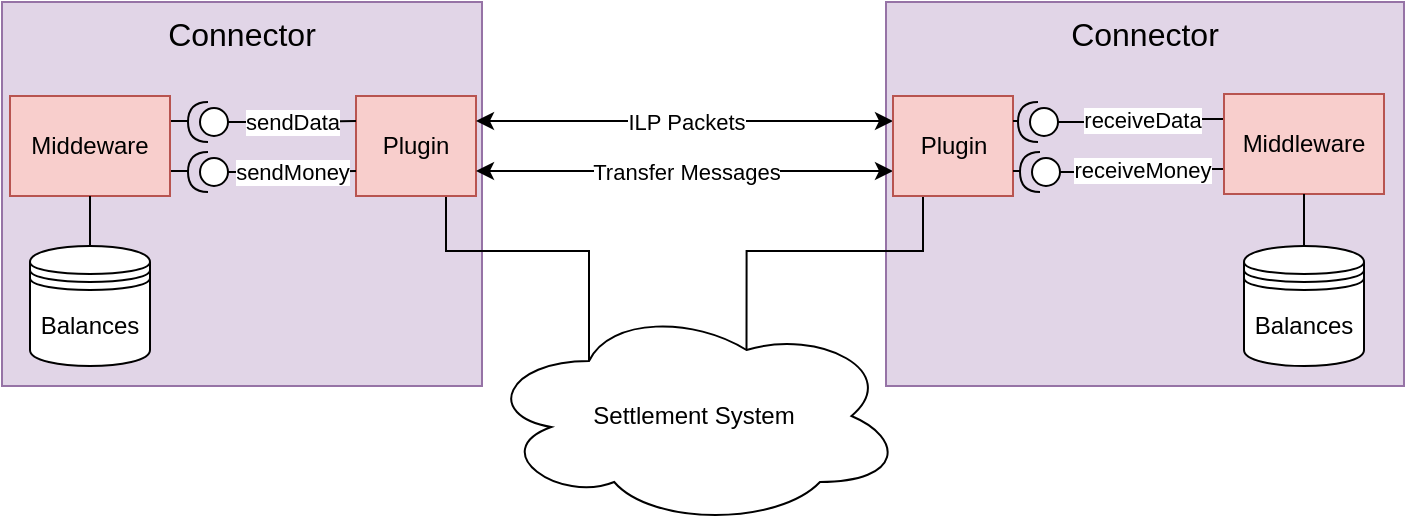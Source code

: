 <mxfile version="10.6.3" type="github"><diagram id="-Qqgn5DIx9-CCY4cp7vf" name="Plugins"><mxGraphModel dx="2038" dy="1102" grid="1" gridSize="10" guides="1" tooltips="1" connect="1" arrows="1" fold="1" page="1" pageScale="1" pageWidth="850" pageHeight="1100" math="0" shadow="0"><root><mxCell id="0"/><mxCell id="1" parent="0"/><mxCell id="56mWxMGgX5dj_IntCXV8-16" value="Connector" style="rounded=0;whiteSpace=wrap;html=1;verticalAlign=top;align=center;fontSize=16;fillColor=#e1d5e7;strokeColor=#9673a6;" vertex="1" parent="1"><mxGeometry x="521" y="38" width="259" height="192" as="geometry"/></mxCell><mxCell id="56mWxMGgX5dj_IntCXV8-1" value="Connector" style="rounded=0;whiteSpace=wrap;html=1;verticalAlign=top;align=center;fontSize=16;fillColor=#e1d5e7;strokeColor=#9673a6;" vertex="1" parent="1"><mxGeometry x="79" y="38" width="240" height="192" as="geometry"/></mxCell><mxCell id="56mWxMGgX5dj_IntCXV8-2" value="Settlement System" style="ellipse;shape=cloud;whiteSpace=wrap;html=1;" vertex="1" parent="1"><mxGeometry x="320" y="190" width="210" height="110" as="geometry"/></mxCell><mxCell id="56mWxMGgX5dj_IntCXV8-25" style="edgeStyle=orthogonalEdgeStyle;rounded=0;orthogonalLoop=1;jettySize=auto;html=1;exitX=0.75;exitY=1;exitDx=0;exitDy=0;entryX=0.25;entryY=0.25;entryDx=0;entryDy=0;entryPerimeter=0;endArrow=none;endFill=0;" edge="1" parent="1" source="56mWxMGgX5dj_IntCXV8-4" target="56mWxMGgX5dj_IntCXV8-2"><mxGeometry relative="1" as="geometry"/></mxCell><mxCell id="56mWxMGgX5dj_IntCXV8-4" value="Plugin" style="rounded=0;whiteSpace=wrap;html=1;fillColor=#f8cecc;strokeColor=#b85450;" vertex="1" parent="1"><mxGeometry x="256" y="85" width="60" height="50" as="geometry"/></mxCell><mxCell id="56mWxMGgX5dj_IntCXV8-7" value="ILP Packets" style="endArrow=classic;startArrow=classic;html=1;entryX=0;entryY=0.25;entryDx=0;entryDy=0;exitX=1;exitY=0.25;exitDx=0;exitDy=0;" edge="1" parent="1" source="56mWxMGgX5dj_IntCXV8-4" target="56mWxMGgX5dj_IntCXV8-17"><mxGeometry width="50" height="50" relative="1" as="geometry"><mxPoint x="80" y="458" as="sourcePoint"/><mxPoint x="610" y="101" as="targetPoint"/></mxGeometry></mxCell><mxCell id="56mWxMGgX5dj_IntCXV8-8" value="Transfer Messages" style="endArrow=classic;startArrow=classic;html=1;entryX=0;entryY=0.75;entryDx=0;entryDy=0;exitX=1;exitY=0.75;exitDx=0;exitDy=0;" edge="1" parent="1" source="56mWxMGgX5dj_IntCXV8-4" target="56mWxMGgX5dj_IntCXV8-17"><mxGeometry width="50" height="50" relative="1" as="geometry"><mxPoint x="290" y="111" as="sourcePoint"/><mxPoint x="610" y="126" as="targetPoint"/></mxGeometry></mxCell><mxCell id="56mWxMGgX5dj_IntCXV8-11" value="sendMoney" style="edgeStyle=orthogonalEdgeStyle;rounded=0;orthogonalLoop=1;jettySize=auto;html=1;exitX=0;exitY=0.5;exitDx=0;exitDy=0;exitPerimeter=0;entryX=0;entryY=0.75;entryDx=0;entryDy=0;endArrow=none;endFill=0;" edge="1" parent="1" source="56mWxMGgX5dj_IntCXV8-9" target="56mWxMGgX5dj_IntCXV8-4"><mxGeometry relative="1" as="geometry"/></mxCell><mxCell id="56mWxMGgX5dj_IntCXV8-9" value="" style="shape=providedRequiredInterface;html=1;verticalLabelPosition=bottom;align=center;rotation=-180;" vertex="1" parent="1"><mxGeometry x="172" y="113" width="20" height="20" as="geometry"/></mxCell><mxCell id="56mWxMGgX5dj_IntCXV8-12" value="sendData" style="edgeStyle=orthogonalEdgeStyle;rounded=0;orthogonalLoop=1;jettySize=auto;html=1;exitX=0;exitY=0.5;exitDx=0;exitDy=0;exitPerimeter=0;entryX=0;entryY=0.25;entryDx=0;entryDy=0;endArrow=none;endFill=0;" edge="1" parent="1" source="56mWxMGgX5dj_IntCXV8-10" target="56mWxMGgX5dj_IntCXV8-4"><mxGeometry relative="1" as="geometry"/></mxCell><mxCell id="56mWxMGgX5dj_IntCXV8-10" value="" style="shape=providedRequiredInterface;html=1;verticalLabelPosition=bottom;align=center;rotation=-180;" vertex="1" parent="1"><mxGeometry x="172" y="88" width="20" height="20" as="geometry"/></mxCell><mxCell id="56mWxMGgX5dj_IntCXV8-14" style="edgeStyle=orthogonalEdgeStyle;rounded=0;orthogonalLoop=1;jettySize=auto;html=1;exitX=1;exitY=0.25;exitDx=0;exitDy=0;entryX=1;entryY=0.5;entryDx=0;entryDy=0;entryPerimeter=0;endArrow=none;endFill=0;" edge="1" parent="1" source="56mWxMGgX5dj_IntCXV8-13" target="56mWxMGgX5dj_IntCXV8-10"><mxGeometry relative="1" as="geometry"/></mxCell><mxCell id="56mWxMGgX5dj_IntCXV8-15" style="edgeStyle=orthogonalEdgeStyle;rounded=0;orthogonalLoop=1;jettySize=auto;html=1;exitX=1;exitY=0.75;exitDx=0;exitDy=0;entryX=1;entryY=0.5;entryDx=0;entryDy=0;entryPerimeter=0;endArrow=none;endFill=0;" edge="1" parent="1" source="56mWxMGgX5dj_IntCXV8-13" target="56mWxMGgX5dj_IntCXV8-9"><mxGeometry relative="1" as="geometry"/></mxCell><mxCell id="56mWxMGgX5dj_IntCXV8-13" value="Middeware" style="rounded=0;whiteSpace=wrap;html=1;fillColor=#f8cecc;strokeColor=#b85450;" vertex="1" parent="1"><mxGeometry x="83" y="85" width="80" height="50" as="geometry"/></mxCell><mxCell id="56mWxMGgX5dj_IntCXV8-26" style="edgeStyle=orthogonalEdgeStyle;rounded=0;orthogonalLoop=1;jettySize=auto;html=1;exitX=0.25;exitY=1;exitDx=0;exitDy=0;entryX=0.625;entryY=0.2;entryDx=0;entryDy=0;entryPerimeter=0;endArrow=none;endFill=0;" edge="1" parent="1" source="56mWxMGgX5dj_IntCXV8-17" target="56mWxMGgX5dj_IntCXV8-2"><mxGeometry relative="1" as="geometry"/></mxCell><mxCell id="56mWxMGgX5dj_IntCXV8-17" value="Plugin" style="rounded=0;whiteSpace=wrap;html=1;fillColor=#f8cecc;strokeColor=#b85450;" vertex="1" parent="1"><mxGeometry x="524.5" y="85" width="60" height="50" as="geometry"/></mxCell><mxCell id="56mWxMGgX5dj_IntCXV8-18" value="receiveMoney" style="edgeStyle=orthogonalEdgeStyle;rounded=0;orthogonalLoop=1;jettySize=auto;html=1;exitX=0;exitY=0.5;exitDx=0;exitDy=0;exitPerimeter=0;entryX=0;entryY=0.75;entryDx=0;entryDy=0;endArrow=none;endFill=0;" edge="1" parent="1" source="56mWxMGgX5dj_IntCXV8-19" target="56mWxMGgX5dj_IntCXV8-24"><mxGeometry relative="1" as="geometry"/></mxCell><mxCell id="56mWxMGgX5dj_IntCXV8-19" value="" style="shape=providedRequiredInterface;html=1;verticalLabelPosition=bottom;align=center;rotation=-180;direction=east;" vertex="1" parent="1"><mxGeometry x="588" y="113" width="20" height="20" as="geometry"/></mxCell><mxCell id="56mWxMGgX5dj_IntCXV8-20" value="receiveData" style="edgeStyle=orthogonalEdgeStyle;rounded=0;orthogonalLoop=1;jettySize=auto;html=1;exitX=0;exitY=0.5;exitDx=0;exitDy=0;exitPerimeter=0;entryX=0;entryY=0.25;entryDx=0;entryDy=0;endArrow=none;endFill=0;" edge="1" parent="1" source="56mWxMGgX5dj_IntCXV8-21" target="56mWxMGgX5dj_IntCXV8-24"><mxGeometry relative="1" as="geometry"/></mxCell><mxCell id="56mWxMGgX5dj_IntCXV8-21" value="" style="shape=providedRequiredInterface;html=1;verticalLabelPosition=bottom;align=center;rotation=-180;direction=east;" vertex="1" parent="1"><mxGeometry x="587" y="88" width="20" height="20" as="geometry"/></mxCell><mxCell id="56mWxMGgX5dj_IntCXV8-22" style="edgeStyle=orthogonalEdgeStyle;rounded=0;orthogonalLoop=1;jettySize=auto;html=1;exitX=1;exitY=0.25;exitDx=0;exitDy=0;entryX=1;entryY=0.5;entryDx=0;entryDy=0;entryPerimeter=0;endArrow=none;endFill=0;" edge="1" parent="1" source="56mWxMGgX5dj_IntCXV8-17" target="56mWxMGgX5dj_IntCXV8-21"><mxGeometry relative="1" as="geometry"/></mxCell><mxCell id="56mWxMGgX5dj_IntCXV8-23" style="edgeStyle=orthogonalEdgeStyle;rounded=0;orthogonalLoop=1;jettySize=auto;html=1;exitX=1;exitY=0.75;exitDx=0;exitDy=0;entryX=1;entryY=0.5;entryDx=0;entryDy=0;entryPerimeter=0;endArrow=none;endFill=0;" edge="1" parent="1" source="56mWxMGgX5dj_IntCXV8-17" target="56mWxMGgX5dj_IntCXV8-19"><mxGeometry relative="1" as="geometry"/></mxCell><mxCell id="56mWxMGgX5dj_IntCXV8-24" value="Middleware" style="rounded=0;whiteSpace=wrap;html=1;fillColor=#f8cecc;strokeColor=#b85450;" vertex="1" parent="1"><mxGeometry x="690" y="84" width="80" height="50" as="geometry"/></mxCell><mxCell id="-ZRU2yIUeh7u3w0XuMPa-4" style="edgeStyle=orthogonalEdgeStyle;rounded=0;orthogonalLoop=1;jettySize=auto;html=1;exitX=0.5;exitY=0;exitDx=0;exitDy=0;entryX=0.5;entryY=1;entryDx=0;entryDy=0;endArrow=none;endFill=0;" edge="1" parent="1" source="-ZRU2yIUeh7u3w0XuMPa-1" target="56mWxMGgX5dj_IntCXV8-13"><mxGeometry relative="1" as="geometry"/></mxCell><mxCell id="-ZRU2yIUeh7u3w0XuMPa-1" value="Balances" style="shape=datastore;whiteSpace=wrap;html=1;align=center;" vertex="1" parent="1"><mxGeometry x="93" y="160" width="60" height="60" as="geometry"/></mxCell><mxCell id="-ZRU2yIUeh7u3w0XuMPa-3" style="edgeStyle=orthogonalEdgeStyle;rounded=0;orthogonalLoop=1;jettySize=auto;html=1;exitX=0.5;exitY=0;exitDx=0;exitDy=0;entryX=0.5;entryY=1;entryDx=0;entryDy=0;endArrow=none;endFill=0;" edge="1" parent="1" source="-ZRU2yIUeh7u3w0XuMPa-2" target="56mWxMGgX5dj_IntCXV8-24"><mxGeometry relative="1" as="geometry"/></mxCell><mxCell id="-ZRU2yIUeh7u3w0XuMPa-2" value="Balances" style="shape=datastore;whiteSpace=wrap;html=1;align=center;" vertex="1" parent="1"><mxGeometry x="700" y="160" width="60" height="60" as="geometry"/></mxCell></root></mxGraphModel></diagram><diagram name="Internal Settlement Engine" id="-inq-24GKFBYkdXUYtyF"><mxGraphModel dx="2038" dy="1116" grid="1" gridSize="10" guides="1" tooltips="1" connect="1" arrows="1" fold="1" page="1" pageScale="1" pageWidth="850" pageHeight="1100" math="0" shadow="0"><root><mxCell id="1HO8kmAcyMm0s7YFWSr3-0"/><mxCell id="1HO8kmAcyMm0s7YFWSr3-1" parent="1HO8kmAcyMm0s7YFWSr3-0"/><mxCell id="1HO8kmAcyMm0s7YFWSr3-2" value="Connector" style="rounded=0;whiteSpace=wrap;html=1;verticalAlign=top;align=center;fontSize=16;fillColor=#e1d5e7;strokeColor=#9673a6;" vertex="1" parent="1HO8kmAcyMm0s7YFWSr3-1"><mxGeometry x="521" y="38" width="259" height="192" as="geometry"/></mxCell><mxCell id="1HO8kmAcyMm0s7YFWSr3-3" value="Connector" style="rounded=0;whiteSpace=wrap;html=1;verticalAlign=top;align=center;fontSize=16;fillColor=#e1d5e7;strokeColor=#9673a6;" vertex="1" parent="1HO8kmAcyMm0s7YFWSr3-1"><mxGeometry x="79" y="38" width="240" height="192" as="geometry"/></mxCell><mxCell id="1HO8kmAcyMm0s7YFWSr3-4" value="Settlement&lt;br&gt;System" style="ellipse;shape=cloud;whiteSpace=wrap;html=1;" vertex="1" parent="1HO8kmAcyMm0s7YFWSr3-1"><mxGeometry x="311" y="410" width="210" height="110" as="geometry"/></mxCell><mxCell id="1HO8kmAcyMm0s7YFWSr3-5" style="edgeStyle=orthogonalEdgeStyle;rounded=0;orthogonalLoop=1;jettySize=auto;html=1;exitX=1;exitY=0.75;exitDx=0;exitDy=0;entryX=0.25;entryY=0.25;entryDx=0;entryDy=0;entryPerimeter=0;endArrow=none;endFill=0;" edge="1" parent="1HO8kmAcyMm0s7YFWSr3-1" source="1HO8kmAcyMm0s7YFWSr3-30" target="1HO8kmAcyMm0s7YFWSr3-4"><mxGeometry relative="1" as="geometry"/></mxCell><mxCell id="1HO8kmAcyMm0s7YFWSr3-6" value="Endpoint" style="rounded=0;whiteSpace=wrap;html=1;fillColor=#f8cecc;strokeColor=#b85450;" vertex="1" parent="1HO8kmAcyMm0s7YFWSr3-1"><mxGeometry x="256" y="85" width="60" height="50" as="geometry"/></mxCell><mxCell id="1HO8kmAcyMm0s7YFWSr3-7" value="ILP Packets" style="endArrow=classic;startArrow=classic;html=1;entryX=0;entryY=0.25;entryDx=0;entryDy=0;exitX=1;exitY=0.25;exitDx=0;exitDy=0;" edge="1" parent="1HO8kmAcyMm0s7YFWSr3-1" source="1HO8kmAcyMm0s7YFWSr3-6" target="1HO8kmAcyMm0s7YFWSr3-17"><mxGeometry width="50" height="50" relative="1" as="geometry"><mxPoint x="80" y="458" as="sourcePoint"/><mxPoint x="610" y="101" as="targetPoint"/></mxGeometry></mxCell><mxCell id="1HO8kmAcyMm0s7YFWSr3-9" value="sendMoney" style="edgeStyle=orthogonalEdgeStyle;rounded=0;orthogonalLoop=1;jettySize=auto;html=1;exitX=0;exitY=0.5;exitDx=0;exitDy=0;exitPerimeter=0;entryX=0.75;entryY=0;entryDx=0;entryDy=0;endArrow=none;endFill=0;" edge="1" parent="1HO8kmAcyMm0s7YFWSr3-1" source="1HO8kmAcyMm0s7YFWSr3-10" target="1HO8kmAcyMm0s7YFWSr3-30"><mxGeometry relative="1" as="geometry"/></mxCell><mxCell id="1HO8kmAcyMm0s7YFWSr3-10" value="" style="shape=providedRequiredInterface;html=1;verticalLabelPosition=bottom;align=center;rotation=-180;direction=south;" vertex="1" parent="1HO8kmAcyMm0s7YFWSr3-1"><mxGeometry x="291" y="267" width="20" height="20" as="geometry"/></mxCell><mxCell id="1HO8kmAcyMm0s7YFWSr3-11" value="sendData" style="edgeStyle=orthogonalEdgeStyle;rounded=0;orthogonalLoop=1;jettySize=auto;html=1;exitX=0;exitY=0.5;exitDx=0;exitDy=0;exitPerimeter=0;entryX=0;entryY=0.25;entryDx=0;entryDy=0;endArrow=none;endFill=0;" edge="1" parent="1HO8kmAcyMm0s7YFWSr3-1" source="1HO8kmAcyMm0s7YFWSr3-12" target="1HO8kmAcyMm0s7YFWSr3-6"><mxGeometry relative="1" as="geometry"/></mxCell><mxCell id="1HO8kmAcyMm0s7YFWSr3-12" value="" style="shape=providedRequiredInterface;html=1;verticalLabelPosition=bottom;align=center;rotation=-180;" vertex="1" parent="1HO8kmAcyMm0s7YFWSr3-1"><mxGeometry x="172" y="88" width="20" height="20" as="geometry"/></mxCell><mxCell id="1HO8kmAcyMm0s7YFWSr3-13" style="edgeStyle=orthogonalEdgeStyle;rounded=0;orthogonalLoop=1;jettySize=auto;html=1;exitX=1;exitY=0.25;exitDx=0;exitDy=0;entryX=1;entryY=0.5;entryDx=0;entryDy=0;entryPerimeter=0;endArrow=none;endFill=0;" edge="1" parent="1HO8kmAcyMm0s7YFWSr3-1" source="1HO8kmAcyMm0s7YFWSr3-15" target="1HO8kmAcyMm0s7YFWSr3-12"><mxGeometry relative="1" as="geometry"/></mxCell><mxCell id="1HO8kmAcyMm0s7YFWSr3-14" style="edgeStyle=orthogonalEdgeStyle;rounded=0;orthogonalLoop=1;jettySize=auto;html=1;entryX=1;entryY=0.5;entryDx=0;entryDy=0;entryPerimeter=0;endArrow=none;endFill=0;exitX=0.75;exitY=1;exitDx=0;exitDy=0;" edge="1" parent="1HO8kmAcyMm0s7YFWSr3-1" source="1HO8kmAcyMm0s7YFWSr3-34" target="1HO8kmAcyMm0s7YFWSr3-10"><mxGeometry relative="1" as="geometry"><mxPoint x="249" y="211" as="sourcePoint"/></mxGeometry></mxCell><mxCell id="1HO8kmAcyMm0s7YFWSr3-15" value="Middeware" style="rounded=0;whiteSpace=wrap;html=1;fillColor=#f8cecc;strokeColor=#b85450;" vertex="1" parent="1HO8kmAcyMm0s7YFWSr3-1"><mxGeometry x="83" y="85" width="80" height="50" as="geometry"/></mxCell><mxCell id="1HO8kmAcyMm0s7YFWSr3-16" style="edgeStyle=orthogonalEdgeStyle;rounded=0;orthogonalLoop=1;jettySize=auto;html=1;exitX=0;exitY=0.75;exitDx=0;exitDy=0;entryX=0.625;entryY=0.2;entryDx=0;entryDy=0;entryPerimeter=0;endArrow=none;endFill=0;" edge="1" parent="1HO8kmAcyMm0s7YFWSr3-1" source="1HO8kmAcyMm0s7YFWSr3-31" target="1HO8kmAcyMm0s7YFWSr3-4"><mxGeometry relative="1" as="geometry"/></mxCell><mxCell id="79QGzwyhhnncGGSvKKCh-2" style="edgeStyle=orthogonalEdgeStyle;rounded=0;orthogonalLoop=1;jettySize=auto;html=1;exitX=1;exitY=0.25;exitDx=0;exitDy=0;entryX=1;entryY=0.5;entryDx=0;entryDy=0;entryPerimeter=0;endArrow=none;endFill=0;" edge="1" parent="1HO8kmAcyMm0s7YFWSr3-1" source="1HO8kmAcyMm0s7YFWSr3-17" target="79QGzwyhhnncGGSvKKCh-1"><mxGeometry relative="1" as="geometry"/></mxCell><mxCell id="1HO8kmAcyMm0s7YFWSr3-17" value="Endpoint" style="rounded=0;whiteSpace=wrap;html=1;fillColor=#f8cecc;strokeColor=#b85450;" vertex="1" parent="1HO8kmAcyMm0s7YFWSr3-1"><mxGeometry x="524.5" y="85" width="60" height="50" as="geometry"/></mxCell><mxCell id="1HO8kmAcyMm0s7YFWSr3-18" value="" style="edgeStyle=orthogonalEdgeStyle;rounded=0;orthogonalLoop=1;jettySize=auto;html=1;entryX=0.75;entryY=0;entryDx=0;entryDy=0;endArrow=none;endFill=0;exitX=1;exitY=0.5;exitDx=0;exitDy=0;exitPerimeter=0;" edge="1" parent="1HO8kmAcyMm0s7YFWSr3-1" source="1HO8kmAcyMm0s7YFWSr3-19" target="1HO8kmAcyMm0s7YFWSr3-31"><mxGeometry relative="1" as="geometry"><mxPoint x="650" y="290" as="sourcePoint"/></mxGeometry></mxCell><mxCell id="1HO8kmAcyMm0s7YFWSr3-19" value="" style="shape=providedRequiredInterface;html=1;verticalLabelPosition=bottom;align=center;rotation=-180;direction=north;" vertex="1" parent="1HO8kmAcyMm0s7YFWSr3-1"><mxGeometry x="559.5" y="266" width="20" height="20" as="geometry"/></mxCell><mxCell id="1HO8kmAcyMm0s7YFWSr3-23" style="edgeStyle=orthogonalEdgeStyle;rounded=0;orthogonalLoop=1;jettySize=auto;html=1;entryX=0;entryY=0.5;entryDx=0;entryDy=0;entryPerimeter=0;endArrow=none;endFill=0;exitX=0.75;exitY=1;exitDx=0;exitDy=0;" edge="1" parent="1HO8kmAcyMm0s7YFWSr3-1" source="1HO8kmAcyMm0s7YFWSr3-35" target="1HO8kmAcyMm0s7YFWSr3-19"><mxGeometry relative="1" as="geometry"><mxPoint x="591.5" y="221" as="sourcePoint"/></mxGeometry></mxCell><mxCell id="79QGzwyhhnncGGSvKKCh-3" value="receiveMoney" style="text;html=1;resizable=0;points=[];align=center;verticalAlign=middle;labelBackgroundColor=#ffffff;" vertex="1" connectable="0" parent="1HO8kmAcyMm0s7YFWSr3-23"><mxGeometry x="0.115" y="1" relative="1" as="geometry"><mxPoint x="14" y="7" as="offset"/></mxGeometry></mxCell><mxCell id="1HO8kmAcyMm0s7YFWSr3-24" value="Middleware" style="rounded=0;whiteSpace=wrap;html=1;fillColor=#f8cecc;strokeColor=#b85450;" vertex="1" parent="1HO8kmAcyMm0s7YFWSr3-1"><mxGeometry x="694.5" y="85" width="80" height="50" as="geometry"/></mxCell><mxCell id="1HO8kmAcyMm0s7YFWSr3-25" style="edgeStyle=orthogonalEdgeStyle;rounded=0;orthogonalLoop=1;jettySize=auto;html=1;exitX=0.5;exitY=0;exitDx=0;exitDy=0;entryX=0.5;entryY=1;entryDx=0;entryDy=0;endArrow=none;endFill=0;" edge="1" parent="1HO8kmAcyMm0s7YFWSr3-1" source="1HO8kmAcyMm0s7YFWSr3-26" target="1HO8kmAcyMm0s7YFWSr3-15"><mxGeometry relative="1" as="geometry"/></mxCell><mxCell id="1HO8kmAcyMm0s7YFWSr3-26" value="Balances" style="shape=datastore;whiteSpace=wrap;html=1;align=center;" vertex="1" parent="1HO8kmAcyMm0s7YFWSr3-1"><mxGeometry x="93" y="160" width="60" height="60" as="geometry"/></mxCell><mxCell id="1HO8kmAcyMm0s7YFWSr3-27" style="edgeStyle=orthogonalEdgeStyle;rounded=0;orthogonalLoop=1;jettySize=auto;html=1;exitX=0.5;exitY=0;exitDx=0;exitDy=0;entryX=0.5;entryY=1;entryDx=0;entryDy=0;endArrow=none;endFill=0;" edge="1" parent="1HO8kmAcyMm0s7YFWSr3-1" source="1HO8kmAcyMm0s7YFWSr3-28" target="1HO8kmAcyMm0s7YFWSr3-24"><mxGeometry relative="1" as="geometry"/></mxCell><mxCell id="1HO8kmAcyMm0s7YFWSr3-28" value="Balances" style="shape=datastore;whiteSpace=wrap;html=1;align=center;" vertex="1" parent="1HO8kmAcyMm0s7YFWSr3-1"><mxGeometry x="704.5" y="160" width="60" height="60" as="geometry"/></mxCell><mxCell id="1HO8kmAcyMm0s7YFWSr3-30" value="Ledger Adaptor" style="rounded=0;whiteSpace=wrap;html=1;fillColor=#f8cecc;strokeColor=#b85450;" vertex="1" parent="1HO8kmAcyMm0s7YFWSr3-1"><mxGeometry x="256" y="327" width="60" height="50" as="geometry"/></mxCell><mxCell id="1HO8kmAcyMm0s7YFWSr3-31" value="Ledger Adaptor" style="rounded=0;whiteSpace=wrap;html=1;fillColor=#f8cecc;strokeColor=#b85450;" vertex="1" parent="1HO8kmAcyMm0s7YFWSr3-1"><mxGeometry x="525" y="327" width="60" height="50" as="geometry"/></mxCell><mxCell id="1HO8kmAcyMm0s7YFWSr3-34" value="Settlement Engine" style="rounded=0;whiteSpace=wrap;html=1;fillColor=#f8cecc;strokeColor=#b85450;" vertex="1" parent="1HO8kmAcyMm0s7YFWSr3-1"><mxGeometry x="256" y="165" width="60" height="50" as="geometry"/></mxCell><mxCell id="1HO8kmAcyMm0s7YFWSr3-45" value="" style="edgeStyle=orthogonalEdgeStyle;rounded=0;orthogonalLoop=1;jettySize=auto;html=1;exitX=1;exitY=0.5;exitDx=0;exitDy=0;entryX=1;entryY=0.5;entryDx=0;entryDy=0;entryPerimeter=0;endArrow=none;endFill=0;" edge="1" parent="1HO8kmAcyMm0s7YFWSr3-1" source="1HO8kmAcyMm0s7YFWSr3-35" target="1HO8kmAcyMm0s7YFWSr3-39"><mxGeometry relative="1" as="geometry"><Array as="points"/></mxGeometry></mxCell><mxCell id="1HO8kmAcyMm0s7YFWSr3-35" value="Settlement Engine" style="rounded=0;whiteSpace=wrap;html=1;fillColor=#f8cecc;strokeColor=#b85450;" vertex="1" parent="1HO8kmAcyMm0s7YFWSr3-1"><mxGeometry x="524.5" y="165" width="60" height="50" as="geometry"/></mxCell><mxCell id="1HO8kmAcyMm0s7YFWSr3-36" value="" style="edgeStyle=orthogonalEdgeStyle;rounded=0;orthogonalLoop=1;jettySize=auto;html=1;exitX=0;exitY=0.5;exitDx=0;exitDy=0;exitPerimeter=0;entryX=1;entryY=0.7;entryDx=0;entryDy=0;endArrow=none;endFill=0;" edge="1" parent="1HO8kmAcyMm0s7YFWSr3-1" source="1HO8kmAcyMm0s7YFWSr3-37" target="1HO8kmAcyMm0s7YFWSr3-26"><mxGeometry relative="1" as="geometry"><mxPoint x="249.5" y="260" as="targetPoint"/></mxGeometry></mxCell><mxCell id="1HO8kmAcyMm0s7YFWSr3-42" style="edgeStyle=orthogonalEdgeStyle;rounded=0;orthogonalLoop=1;jettySize=auto;html=1;exitX=1;exitY=0.5;exitDx=0;exitDy=0;exitPerimeter=0;entryX=0;entryY=0.75;entryDx=0;entryDy=0;endArrow=none;endFill=0;" edge="1" parent="1HO8kmAcyMm0s7YFWSr3-1" source="1HO8kmAcyMm0s7YFWSr3-37" target="1HO8kmAcyMm0s7YFWSr3-34"><mxGeometry relative="1" as="geometry"/></mxCell><mxCell id="1HO8kmAcyMm0s7YFWSr3-43" value="setBalance&lt;br&gt;" style="text;html=1;resizable=0;points=[];align=center;verticalAlign=middle;labelBackgroundColor=#ffffff;" vertex="1" connectable="0" parent="1HO8kmAcyMm0s7YFWSr3-42"><mxGeometry x="0.041" y="1" relative="1" as="geometry"><mxPoint as="offset"/></mxGeometry></mxCell><mxCell id="1HO8kmAcyMm0s7YFWSr3-37" value="" style="shape=providedRequiredInterface;html=1;verticalLabelPosition=bottom;align=center;rotation=180;direction=west;" vertex="1" parent="1HO8kmAcyMm0s7YFWSr3-1"><mxGeometry x="163" y="193" width="20" height="20" as="geometry"/></mxCell><mxCell id="1HO8kmAcyMm0s7YFWSr3-44" value="setBalance" style="edgeStyle=orthogonalEdgeStyle;rounded=0;orthogonalLoop=1;jettySize=auto;html=1;exitX=0;exitY=0.5;exitDx=0;exitDy=0;exitPerimeter=0;entryX=0;entryY=0.5;entryDx=0;entryDy=0;endArrow=none;endFill=0;" edge="1" parent="1HO8kmAcyMm0s7YFWSr3-1" source="1HO8kmAcyMm0s7YFWSr3-39" target="1HO8kmAcyMm0s7YFWSr3-28"><mxGeometry relative="1" as="geometry"/></mxCell><mxCell id="1HO8kmAcyMm0s7YFWSr3-39" value="" style="shape=providedRequiredInterface;html=1;verticalLabelPosition=bottom;align=center;rotation=-180;direction=east;" vertex="1" parent="1HO8kmAcyMm0s7YFWSr3-1"><mxGeometry x="591" y="180" width="20" height="20" as="geometry"/></mxCell><mxCell id="79QGzwyhhnncGGSvKKCh-0" value="receiveData" style="edgeStyle=orthogonalEdgeStyle;rounded=0;orthogonalLoop=1;jettySize=auto;html=1;exitX=0;exitY=0.5;exitDx=0;exitDy=0;exitPerimeter=0;entryX=0;entryY=0.25;entryDx=0;entryDy=0;endArrow=none;endFill=0;" edge="1" parent="1HO8kmAcyMm0s7YFWSr3-1" source="79QGzwyhhnncGGSvKKCh-1" target="1HO8kmAcyMm0s7YFWSr3-24"><mxGeometry relative="1" as="geometry"><mxPoint x="690" y="97" as="targetPoint"/></mxGeometry></mxCell><mxCell id="79QGzwyhhnncGGSvKKCh-1" value="" style="shape=providedRequiredInterface;html=1;verticalLabelPosition=bottom;align=center;rotation=-180;direction=east;" vertex="1" parent="1HO8kmAcyMm0s7YFWSr3-1"><mxGeometry x="591" y="88" width="20" height="20" as="geometry"/></mxCell><mxCell id="79QGzwyhhnncGGSvKKCh-4" style="edgeStyle=orthogonalEdgeStyle;rounded=0;orthogonalLoop=1;jettySize=auto;html=1;exitX=1;exitY=0.5;exitDx=0;exitDy=0;exitPerimeter=0;endArrow=none;endFill=0;entryX=0;entryY=0.25;entryDx=0;entryDy=0;" edge="1" parent="1HO8kmAcyMm0s7YFWSr3-1" source="79QGzwyhhnncGGSvKKCh-6" target="1HO8kmAcyMm0s7YFWSr3-34"><mxGeometry relative="1" as="geometry"><mxPoint x="266" y="210" as="targetPoint"/></mxGeometry></mxCell><mxCell id="79QGzwyhhnncGGSvKKCh-5" value="getBalance&lt;br&gt;" style="text;html=1;resizable=0;points=[];align=center;verticalAlign=middle;labelBackgroundColor=#ffffff;" vertex="1" connectable="0" parent="79QGzwyhhnncGGSvKKCh-4"><mxGeometry x="0.041" y="1" relative="1" as="geometry"><mxPoint as="offset"/></mxGeometry></mxCell><mxCell id="79QGzwyhhnncGGSvKKCh-7" style="edgeStyle=orthogonalEdgeStyle;rounded=0;orthogonalLoop=1;jettySize=auto;html=1;exitX=0;exitY=0.5;exitDx=0;exitDy=0;exitPerimeter=0;entryX=1;entryY=0.3;entryDx=0;entryDy=0;endArrow=none;endFill=0;" edge="1" parent="1HO8kmAcyMm0s7YFWSr3-1" source="79QGzwyhhnncGGSvKKCh-6" target="1HO8kmAcyMm0s7YFWSr3-26"><mxGeometry relative="1" as="geometry"/></mxCell><mxCell id="79QGzwyhhnncGGSvKKCh-6" value="" style="shape=providedRequiredInterface;html=1;verticalLabelPosition=bottom;align=center;rotation=-180;direction=west;" vertex="1" parent="1HO8kmAcyMm0s7YFWSr3-1"><mxGeometry x="163" y="170" width="20" height="20" as="geometry"/></mxCell><mxCell id="yLDc680SS3V0i73fDMQP-0" style="edgeStyle=orthogonalEdgeStyle;rounded=0;orthogonalLoop=1;jettySize=auto;html=1;exitX=0.5;exitY=0;exitDx=0;exitDy=0;entryX=0.75;entryY=0;entryDx=0;entryDy=0;endArrow=none;endFill=0;" edge="1" parent="1HO8kmAcyMm0s7YFWSr3-1" source="1HO8kmAcyMm0s7YFWSr3-30" target="1HO8kmAcyMm0s7YFWSr3-30"><mxGeometry relative="1" as="geometry"/></mxCell><mxCell id="N4lPYBmdDtnVN0UUvKdM-0" value="sendData" style="edgeStyle=orthogonalEdgeStyle;rounded=0;orthogonalLoop=1;jettySize=auto;html=1;exitX=0;exitY=0.5;exitDx=0;exitDy=0;exitPerimeter=0;entryX=0.25;entryY=1;entryDx=0;entryDy=0;endArrow=none;endFill=0;" edge="1" parent="1HO8kmAcyMm0s7YFWSr3-1" source="N4lPYBmdDtnVN0UUvKdM-1" target="1HO8kmAcyMm0s7YFWSr3-34"><mxGeometry relative="1" as="geometry"><mxPoint x="271" y="225" as="targetPoint"/></mxGeometry></mxCell><mxCell id="N4lPYBmdDtnVN0UUvKdM-1" value="" style="shape=providedRequiredInterface;html=1;verticalLabelPosition=bottom;align=center;rotation=-180;direction=north;" vertex="1" parent="1HO8kmAcyMm0s7YFWSr3-1"><mxGeometry x="261" y="267" width="20" height="20" as="geometry"/></mxCell><mxCell id="N4lPYBmdDtnVN0UUvKdM-2" style="edgeStyle=orthogonalEdgeStyle;rounded=0;orthogonalLoop=1;jettySize=auto;html=1;endArrow=none;endFill=0;exitX=0.25;exitY=0;exitDx=0;exitDy=0;entryX=1;entryY=0.5;entryDx=0;entryDy=0;entryPerimeter=0;" edge="1" parent="1HO8kmAcyMm0s7YFWSr3-1" target="N4lPYBmdDtnVN0UUvKdM-1" source="1HO8kmAcyMm0s7YFWSr3-30"><mxGeometry relative="1" as="geometry"><mxPoint x="271" y="329" as="sourcePoint"/><mxPoint x="267" y="260" as="targetPoint"/></mxGeometry></mxCell><mxCell id="N4lPYBmdDtnVN0UUvKdM-3" value="sendData" style="edgeStyle=orthogonalEdgeStyle;rounded=0;orthogonalLoop=1;jettySize=auto;html=1;exitX=0;exitY=0.5;exitDx=0;exitDy=0;exitPerimeter=0;entryX=0.25;entryY=0;entryDx=0;entryDy=0;endArrow=none;endFill=0;" edge="1" parent="1HO8kmAcyMm0s7YFWSr3-1" source="N4lPYBmdDtnVN0UUvKdM-4" target="1HO8kmAcyMm0s7YFWSr3-31"><mxGeometry relative="1" as="geometry"><mxPoint x="570" y="329" as="targetPoint"/></mxGeometry></mxCell><mxCell id="N4lPYBmdDtnVN0UUvKdM-4" value="" style="shape=providedRequiredInterface;html=1;verticalLabelPosition=bottom;align=center;rotation=-180;direction=south;" vertex="1" parent="1HO8kmAcyMm0s7YFWSr3-1"><mxGeometry x="529.5" y="266" width="20" height="20" as="geometry"/></mxCell><mxCell id="N4lPYBmdDtnVN0UUvKdM-5" style="edgeStyle=orthogonalEdgeStyle;rounded=0;orthogonalLoop=1;jettySize=auto;html=1;endArrow=none;endFill=0;exitX=0.25;exitY=1;exitDx=0;exitDy=0;entryX=1;entryY=0.5;entryDx=0;entryDy=0;entryPerimeter=0;" edge="1" parent="1HO8kmAcyMm0s7YFWSr3-1" target="N4lPYBmdDtnVN0UUvKdM-4" source="1HO8kmAcyMm0s7YFWSr3-35"><mxGeometry relative="1" as="geometry"><mxPoint x="570" y="225" as="sourcePoint"/><mxPoint x="646" y="245" as="targetPoint"/></mxGeometry></mxCell><mxCell id="yHbsbb45XhoiwEJ3yUKb-0" style="edgeStyle=orthogonalEdgeStyle;rounded=0;orthogonalLoop=1;jettySize=auto;html=1;exitX=1;exitY=0.5;exitDx=0;exitDy=0;exitPerimeter=0;endArrow=none;endFill=0;entryX=1;entryY=0.75;entryDx=0;entryDy=0;" edge="1" parent="1HO8kmAcyMm0s7YFWSr3-1" source="yHbsbb45XhoiwEJ3yUKb-1" target="1HO8kmAcyMm0s7YFWSr3-34"><mxGeometry relative="1" as="geometry"><mxPoint x="370" y="220" as="targetPoint"/></mxGeometry></mxCell><mxCell id="yHbsbb45XhoiwEJ3yUKb-1" value="" style="shape=providedRequiredInterface;html=1;verticalLabelPosition=bottom;align=center;rotation=90;direction=east;" vertex="1" parent="1HO8kmAcyMm0s7YFWSr3-1"><mxGeometry x="350" y="150" width="20" height="20" as="geometry"/></mxCell><mxCell id="yHbsbb45XhoiwEJ3yUKb-2" value="sendData" style="edgeStyle=orthogonalEdgeStyle;rounded=0;orthogonalLoop=1;jettySize=auto;html=1;endArrow=none;endFill=0;entryX=0;entryY=0.5;entryDx=0;entryDy=0;entryPerimeter=0;exitX=1;exitY=0.75;exitDx=0;exitDy=0;" edge="1" parent="1HO8kmAcyMm0s7YFWSr3-1" target="yHbsbb45XhoiwEJ3yUKb-1" source="1HO8kmAcyMm0s7YFWSr3-6"><mxGeometry x="0.718" y="20" relative="1" as="geometry"><mxPoint x="380" y="123" as="targetPoint"/><mxPoint x="360" y="60" as="sourcePoint"/><mxPoint as="offset"/></mxGeometry></mxCell></root></mxGraphModel></diagram><diagram name="External Settlement Engine" id="CfqdoKaSQDRjdBpe0zzE"><mxGraphModel dx="2038" dy="1102" grid="1" gridSize="10" guides="1" tooltips="1" connect="1" arrows="1" fold="1" page="1" pageScale="1" pageWidth="850" pageHeight="1100" math="0" shadow="0"><root><mxCell id="mNMvvO2WVnckpT5MFmqO-0"/><mxCell id="mNMvvO2WVnckpT5MFmqO-1" parent="mNMvvO2WVnckpT5MFmqO-0"/><mxCell id="mNMvvO2WVnckpT5MFmqO-2" value="Connector" style="rounded=0;whiteSpace=wrap;html=1;verticalAlign=top;align=center;fontSize=16;fillColor=#e1d5e7;strokeColor=#9673a6;" vertex="1" parent="mNMvvO2WVnckpT5MFmqO-1"><mxGeometry x="521" y="38" width="259" height="192" as="geometry"/></mxCell><mxCell id="mNMvvO2WVnckpT5MFmqO-3" value="Connector" style="rounded=0;whiteSpace=wrap;html=1;verticalAlign=top;align=center;fontSize=16;fillColor=#e1d5e7;strokeColor=#9673a6;" vertex="1" parent="mNMvvO2WVnckpT5MFmqO-1"><mxGeometry x="79" y="38" width="241" height="192" as="geometry"/></mxCell><mxCell id="mNMvvO2WVnckpT5MFmqO-4" value="Settlement&lt;br&gt;System" style="ellipse;shape=cloud;whiteSpace=wrap;html=1;" vertex="1" parent="mNMvvO2WVnckpT5MFmqO-1"><mxGeometry x="311" y="552" width="210" height="110" as="geometry"/></mxCell><mxCell id="mNMvvO2WVnckpT5MFmqO-5" style="edgeStyle=orthogonalEdgeStyle;rounded=0;orthogonalLoop=1;jettySize=auto;html=1;exitX=1;exitY=0.75;exitDx=0;exitDy=0;entryX=0.25;entryY=0.25;entryDx=0;entryDy=0;entryPerimeter=0;endArrow=none;endFill=0;" edge="1" parent="mNMvvO2WVnckpT5MFmqO-1" source="mNMvvO2WVnckpT5MFmqO-27" target="mNMvvO2WVnckpT5MFmqO-4"><mxGeometry relative="1" as="geometry"/></mxCell><mxCell id="mNMvvO2WVnckpT5MFmqO-6" value="Endpoint" style="rounded=0;whiteSpace=wrap;html=1;fillColor=#f8cecc;strokeColor=#b85450;" vertex="1" parent="mNMvvO2WVnckpT5MFmqO-1"><mxGeometry x="256" y="85" width="60" height="50" as="geometry"/></mxCell><mxCell id="mNMvvO2WVnckpT5MFmqO-7" value="ILP Packets" style="endArrow=classic;startArrow=classic;html=1;entryX=0;entryY=0.25;entryDx=0;entryDy=0;exitX=1;exitY=0.25;exitDx=0;exitDy=0;" edge="1" parent="mNMvvO2WVnckpT5MFmqO-1" source="mNMvvO2WVnckpT5MFmqO-6" target="mNMvvO2WVnckpT5MFmqO-17"><mxGeometry width="50" height="50" relative="1" as="geometry"><mxPoint x="80" y="458" as="sourcePoint"/><mxPoint x="610" y="101" as="targetPoint"/></mxGeometry></mxCell><mxCell id="mNMvvO2WVnckpT5MFmqO-8" value="sendMoney" style="edgeStyle=orthogonalEdgeStyle;rounded=0;orthogonalLoop=1;jettySize=auto;html=1;exitX=0;exitY=0.5;exitDx=0;exitDy=0;exitPerimeter=0;entryX=0.75;entryY=0;entryDx=0;entryDy=0;endArrow=none;endFill=0;" edge="1" parent="mNMvvO2WVnckpT5MFmqO-1" source="mNMvvO2WVnckpT5MFmqO-9" target="mNMvvO2WVnckpT5MFmqO-27"><mxGeometry x="0.05" y="29" relative="1" as="geometry"><mxPoint as="offset"/></mxGeometry></mxCell><mxCell id="mNMvvO2WVnckpT5MFmqO-9" value="" style="shape=providedRequiredInterface;html=1;verticalLabelPosition=bottom;align=center;rotation=-180;direction=south;" vertex="1" parent="mNMvvO2WVnckpT5MFmqO-1"><mxGeometry x="291" y="409" width="20" height="20" as="geometry"/></mxCell><mxCell id="mNMvvO2WVnckpT5MFmqO-10" value="sendData" style="edgeStyle=orthogonalEdgeStyle;rounded=0;orthogonalLoop=1;jettySize=auto;html=1;exitX=0;exitY=0.5;exitDx=0;exitDy=0;exitPerimeter=0;entryX=0;entryY=0.25;entryDx=0;entryDy=0;endArrow=none;endFill=0;" edge="1" parent="mNMvvO2WVnckpT5MFmqO-1" source="mNMvvO2WVnckpT5MFmqO-11" target="mNMvvO2WVnckpT5MFmqO-6"><mxGeometry relative="1" as="geometry"/></mxCell><mxCell id="mNMvvO2WVnckpT5MFmqO-11" value="" style="shape=providedRequiredInterface;html=1;verticalLabelPosition=bottom;align=center;rotation=-180;" vertex="1" parent="mNMvvO2WVnckpT5MFmqO-1"><mxGeometry x="172" y="88" width="20" height="20" as="geometry"/></mxCell><mxCell id="mNMvvO2WVnckpT5MFmqO-12" style="edgeStyle=orthogonalEdgeStyle;rounded=0;orthogonalLoop=1;jettySize=auto;html=1;exitX=1;exitY=0.25;exitDx=0;exitDy=0;entryX=1;entryY=0.5;entryDx=0;entryDy=0;entryPerimeter=0;endArrow=none;endFill=0;" edge="1" parent="mNMvvO2WVnckpT5MFmqO-1" source="mNMvvO2WVnckpT5MFmqO-14" target="mNMvvO2WVnckpT5MFmqO-11"><mxGeometry relative="1" as="geometry"/></mxCell><mxCell id="mNMvvO2WVnckpT5MFmqO-13" style="edgeStyle=orthogonalEdgeStyle;rounded=0;orthogonalLoop=1;jettySize=auto;html=1;endArrow=none;endFill=0;exitX=0.75;exitY=1;exitDx=0;exitDy=0;entryX=1;entryY=0.5;entryDx=0;entryDy=0;entryPerimeter=0;" edge="1" parent="mNMvvO2WVnckpT5MFmqO-1" source="mNMvvO2WVnckpT5MFmqO-29" target="mNMvvO2WVnckpT5MFmqO-9"><mxGeometry relative="1" as="geometry"><mxPoint x="249" y="211" as="sourcePoint"/><mxPoint x="340" y="380" as="targetPoint"/></mxGeometry></mxCell><mxCell id="mNMvvO2WVnckpT5MFmqO-14" value="Middeware" style="rounded=0;whiteSpace=wrap;html=1;fillColor=#f8cecc;strokeColor=#b85450;" vertex="1" parent="mNMvvO2WVnckpT5MFmqO-1"><mxGeometry x="83" y="85" width="80" height="50" as="geometry"/></mxCell><mxCell id="mNMvvO2WVnckpT5MFmqO-15" style="edgeStyle=orthogonalEdgeStyle;rounded=0;orthogonalLoop=1;jettySize=auto;html=1;exitX=0;exitY=0.75;exitDx=0;exitDy=0;entryX=0.625;entryY=0.2;entryDx=0;entryDy=0;entryPerimeter=0;endArrow=none;endFill=0;" edge="1" parent="mNMvvO2WVnckpT5MFmqO-1" source="mNMvvO2WVnckpT5MFmqO-28" target="mNMvvO2WVnckpT5MFmqO-4"><mxGeometry relative="1" as="geometry"/></mxCell><mxCell id="mNMvvO2WVnckpT5MFmqO-16" style="edgeStyle=orthogonalEdgeStyle;rounded=0;orthogonalLoop=1;jettySize=auto;html=1;exitX=1;exitY=0.25;exitDx=0;exitDy=0;entryX=1;entryY=0.5;entryDx=0;entryDy=0;entryPerimeter=0;endArrow=none;endFill=0;" edge="1" parent="mNMvvO2WVnckpT5MFmqO-1" source="mNMvvO2WVnckpT5MFmqO-17" target="mNMvvO2WVnckpT5MFmqO-39"><mxGeometry relative="1" as="geometry"/></mxCell><mxCell id="mNMvvO2WVnckpT5MFmqO-17" value="Endpoint" style="rounded=0;whiteSpace=wrap;html=1;fillColor=#f8cecc;strokeColor=#b85450;" vertex="1" parent="mNMvvO2WVnckpT5MFmqO-1"><mxGeometry x="524.5" y="85" width="60" height="50" as="geometry"/></mxCell><mxCell id="mNMvvO2WVnckpT5MFmqO-18" value="" style="edgeStyle=orthogonalEdgeStyle;rounded=0;orthogonalLoop=1;jettySize=auto;html=1;entryX=0.25;entryY=0;entryDx=0;entryDy=0;endArrow=none;endFill=0;exitX=1;exitY=0.5;exitDx=0;exitDy=0;exitPerimeter=0;" edge="1" parent="mNMvvO2WVnckpT5MFmqO-1" source="mNMvvO2WVnckpT5MFmqO-19" target="mNMvvO2WVnckpT5MFmqO-28"><mxGeometry relative="1" as="geometry"><mxPoint x="650" y="432" as="sourcePoint"/></mxGeometry></mxCell><mxCell id="mNMvvO2WVnckpT5MFmqO-19" value="" style="shape=providedRequiredInterface;html=1;verticalLabelPosition=bottom;align=center;rotation=-180;direction=north;" vertex="1" parent="mNMvvO2WVnckpT5MFmqO-1"><mxGeometry x="530" y="407" width="20" height="20" as="geometry"/></mxCell><mxCell id="mNMvvO2WVnckpT5MFmqO-20" style="edgeStyle=orthogonalEdgeStyle;rounded=0;orthogonalLoop=1;jettySize=auto;html=1;entryX=0;entryY=0.5;entryDx=0;entryDy=0;entryPerimeter=0;endArrow=none;endFill=0;exitX=0.25;exitY=1;exitDx=0;exitDy=0;" edge="1" parent="mNMvvO2WVnckpT5MFmqO-1" source="mNMvvO2WVnckpT5MFmqO-31" target="mNMvvO2WVnckpT5MFmqO-19"><mxGeometry relative="1" as="geometry"><mxPoint x="591.5" y="221" as="sourcePoint"/></mxGeometry></mxCell><mxCell id="mNMvvO2WVnckpT5MFmqO-21" value="receiveMoney" style="text;html=1;resizable=0;points=[];align=center;verticalAlign=middle;labelBackgroundColor=#ffffff;" vertex="1" connectable="0" parent="mNMvvO2WVnckpT5MFmqO-20"><mxGeometry x="0.115" y="1" relative="1" as="geometry"><mxPoint x="-20" y="2" as="offset"/></mxGeometry></mxCell><mxCell id="mNMvvO2WVnckpT5MFmqO-22" value="Middleware" style="rounded=0;whiteSpace=wrap;html=1;fillColor=#f8cecc;strokeColor=#b85450;" vertex="1" parent="mNMvvO2WVnckpT5MFmqO-1"><mxGeometry x="694.5" y="85" width="80" height="50" as="geometry"/></mxCell><mxCell id="mNMvvO2WVnckpT5MFmqO-23" style="edgeStyle=orthogonalEdgeStyle;rounded=0;orthogonalLoop=1;jettySize=auto;html=1;exitX=0.5;exitY=0;exitDx=0;exitDy=0;entryX=0.5;entryY=1;entryDx=0;entryDy=0;endArrow=none;endFill=0;" edge="1" parent="mNMvvO2WVnckpT5MFmqO-1" source="mNMvvO2WVnckpT5MFmqO-24" target="mNMvvO2WVnckpT5MFmqO-14"><mxGeometry relative="1" as="geometry"/></mxCell><mxCell id="mNMvvO2WVnckpT5MFmqO-24" value="Balances" style="shape=datastore;whiteSpace=wrap;html=1;align=center;" vertex="1" parent="mNMvvO2WVnckpT5MFmqO-1"><mxGeometry x="93" y="160" width="60" height="60" as="geometry"/></mxCell><mxCell id="mNMvvO2WVnckpT5MFmqO-25" style="edgeStyle=orthogonalEdgeStyle;rounded=0;orthogonalLoop=1;jettySize=auto;html=1;exitX=0.5;exitY=0;exitDx=0;exitDy=0;entryX=0.5;entryY=1;entryDx=0;entryDy=0;endArrow=none;endFill=0;" edge="1" parent="mNMvvO2WVnckpT5MFmqO-1" source="mNMvvO2WVnckpT5MFmqO-26" target="mNMvvO2WVnckpT5MFmqO-22"><mxGeometry relative="1" as="geometry"/></mxCell><mxCell id="mNMvvO2WVnckpT5MFmqO-26" value="Balances" style="shape=datastore;whiteSpace=wrap;html=1;align=center;" vertex="1" parent="mNMvvO2WVnckpT5MFmqO-1"><mxGeometry x="704.5" y="160" width="60" height="60" as="geometry"/></mxCell><mxCell id="mNMvvO2WVnckpT5MFmqO-27" value="Ledger Adaptor" style="rounded=0;whiteSpace=wrap;html=1;fillColor=#f8cecc;strokeColor=#b85450;" vertex="1" parent="mNMvvO2WVnckpT5MFmqO-1"><mxGeometry x="256" y="469" width="60" height="50" as="geometry"/></mxCell><mxCell id="mNMvvO2WVnckpT5MFmqO-28" value="Ledger Adaptor" style="rounded=0;whiteSpace=wrap;html=1;fillColor=#f8cecc;strokeColor=#b85450;" vertex="1" parent="mNMvvO2WVnckpT5MFmqO-1"><mxGeometry x="525" y="469" width="60" height="50" as="geometry"/></mxCell><mxCell id="mNMvvO2WVnckpT5MFmqO-29" value="Settlement Engine" style="rounded=0;whiteSpace=wrap;html=1;fillColor=#f8cecc;strokeColor=#b85450;" vertex="1" parent="mNMvvO2WVnckpT5MFmqO-1"><mxGeometry x="256" y="315" width="60" height="50" as="geometry"/></mxCell><mxCell id="mNMvvO2WVnckpT5MFmqO-57" style="edgeStyle=orthogonalEdgeStyle;rounded=0;orthogonalLoop=1;jettySize=auto;html=1;exitX=0.25;exitY=0;exitDx=0;exitDy=0;entryX=1;entryY=0.5;entryDx=0;entryDy=0;entryPerimeter=0;endArrow=none;endFill=0;" edge="1" parent="mNMvvO2WVnckpT5MFmqO-1" source="mNMvvO2WVnckpT5MFmqO-31" target="mNMvvO2WVnckpT5MFmqO-55"><mxGeometry relative="1" as="geometry"/></mxCell><mxCell id="mNMvvO2WVnckpT5MFmqO-31" value="Settlement Engine" style="rounded=0;whiteSpace=wrap;html=1;fillColor=#f8cecc;strokeColor=#b85450;" vertex="1" parent="mNMvvO2WVnckpT5MFmqO-1"><mxGeometry x="524.5" y="315" width="60" height="50" as="geometry"/></mxCell><mxCell id="mNMvvO2WVnckpT5MFmqO-32" value="" style="edgeStyle=orthogonalEdgeStyle;rounded=0;orthogonalLoop=1;jettySize=auto;html=1;exitX=0;exitY=0.5;exitDx=0;exitDy=0;exitPerimeter=0;entryX=1;entryY=0.7;entryDx=0;entryDy=0;endArrow=none;endFill=0;" edge="1" parent="mNMvvO2WVnckpT5MFmqO-1" source="mNMvvO2WVnckpT5MFmqO-35" target="mNMvvO2WVnckpT5MFmqO-24"><mxGeometry relative="1" as="geometry"><mxPoint x="249.5" y="260" as="targetPoint"/></mxGeometry></mxCell><mxCell id="mNMvvO2WVnckpT5MFmqO-33" style="edgeStyle=orthogonalEdgeStyle;rounded=0;orthogonalLoop=1;jettySize=auto;html=1;exitX=1;exitY=0.5;exitDx=0;exitDy=0;exitPerimeter=0;entryX=0;entryY=0.75;entryDx=0;entryDy=0;endArrow=none;endFill=0;" edge="1" parent="mNMvvO2WVnckpT5MFmqO-1" source="mNMvvO2WVnckpT5MFmqO-35" target="mNMvvO2WVnckpT5MFmqO-44"><mxGeometry relative="1" as="geometry"/></mxCell><mxCell id="mNMvvO2WVnckpT5MFmqO-34" value="setBalance&lt;br&gt;" style="text;html=1;resizable=0;points=[];align=center;verticalAlign=middle;labelBackgroundColor=#ffffff;" vertex="1" connectable="0" parent="mNMvvO2WVnckpT5MFmqO-33"><mxGeometry x="0.041" y="1" relative="1" as="geometry"><mxPoint as="offset"/></mxGeometry></mxCell><mxCell id="mNMvvO2WVnckpT5MFmqO-35" value="" style="shape=providedRequiredInterface;html=1;verticalLabelPosition=bottom;align=center;rotation=-180;direction=west;" vertex="1" parent="mNMvvO2WVnckpT5MFmqO-1"><mxGeometry x="163" y="193" width="20" height="20" as="geometry"/></mxCell><mxCell id="mNMvvO2WVnckpT5MFmqO-36" value="setBalance" style="edgeStyle=orthogonalEdgeStyle;rounded=0;orthogonalLoop=1;jettySize=auto;html=1;exitX=0;exitY=0.5;exitDx=0;exitDy=0;exitPerimeter=0;entryX=0;entryY=0.5;entryDx=0;entryDy=0;endArrow=none;endFill=0;" edge="1" parent="mNMvvO2WVnckpT5MFmqO-1" source="mNMvvO2WVnckpT5MFmqO-37" target="mNMvvO2WVnckpT5MFmqO-26"><mxGeometry relative="1" as="geometry"/></mxCell><mxCell id="mNMvvO2WVnckpT5MFmqO-37" value="" style="shape=providedRequiredInterface;html=1;verticalLabelPosition=bottom;align=center;rotation=-180;direction=east;" vertex="1" parent="mNMvvO2WVnckpT5MFmqO-1"><mxGeometry x="592" y="180" width="20" height="20" as="geometry"/></mxCell><mxCell id="mNMvvO2WVnckpT5MFmqO-38" value="receiveData" style="edgeStyle=orthogonalEdgeStyle;rounded=0;orthogonalLoop=1;jettySize=auto;html=1;exitX=0;exitY=0.5;exitDx=0;exitDy=0;exitPerimeter=0;entryX=0;entryY=0.25;entryDx=0;entryDy=0;endArrow=none;endFill=0;" edge="1" parent="mNMvvO2WVnckpT5MFmqO-1" source="mNMvvO2WVnckpT5MFmqO-39" target="mNMvvO2WVnckpT5MFmqO-22"><mxGeometry relative="1" as="geometry"><mxPoint x="690" y="97" as="targetPoint"/></mxGeometry></mxCell><mxCell id="mNMvvO2WVnckpT5MFmqO-39" value="" style="shape=providedRequiredInterface;html=1;verticalLabelPosition=bottom;align=center;rotation=-180;direction=east;" vertex="1" parent="mNMvvO2WVnckpT5MFmqO-1"><mxGeometry x="591" y="88" width="20" height="20" as="geometry"/></mxCell><mxCell id="mNMvvO2WVnckpT5MFmqO-40" style="edgeStyle=orthogonalEdgeStyle;rounded=0;orthogonalLoop=1;jettySize=auto;html=1;exitX=1;exitY=0.5;exitDx=0;exitDy=0;exitPerimeter=0;endArrow=none;endFill=0;entryX=0;entryY=0.25;entryDx=0;entryDy=0;" edge="1" parent="mNMvvO2WVnckpT5MFmqO-1" source="mNMvvO2WVnckpT5MFmqO-43" target="mNMvvO2WVnckpT5MFmqO-44"><mxGeometry relative="1" as="geometry"><mxPoint x="266" y="210" as="targetPoint"/></mxGeometry></mxCell><mxCell id="mNMvvO2WVnckpT5MFmqO-41" value="getBalance&lt;br&gt;" style="text;html=1;resizable=0;points=[];align=center;verticalAlign=middle;labelBackgroundColor=#ffffff;" vertex="1" connectable="0" parent="mNMvvO2WVnckpT5MFmqO-40"><mxGeometry x="0.041" y="1" relative="1" as="geometry"><mxPoint as="offset"/></mxGeometry></mxCell><mxCell id="mNMvvO2WVnckpT5MFmqO-42" style="edgeStyle=orthogonalEdgeStyle;rounded=0;orthogonalLoop=1;jettySize=auto;html=1;exitX=0;exitY=0.5;exitDx=0;exitDy=0;exitPerimeter=0;entryX=1;entryY=0.3;entryDx=0;entryDy=0;endArrow=none;endFill=0;" edge="1" parent="mNMvvO2WVnckpT5MFmqO-1" source="mNMvvO2WVnckpT5MFmqO-43" target="mNMvvO2WVnckpT5MFmqO-24"><mxGeometry relative="1" as="geometry"/></mxCell><mxCell id="mNMvvO2WVnckpT5MFmqO-43" value="" style="shape=providedRequiredInterface;html=1;verticalLabelPosition=bottom;align=center;rotation=-180;direction=west;" vertex="1" parent="mNMvvO2WVnckpT5MFmqO-1"><mxGeometry x="163" y="170" width="20" height="20" as="geometry"/></mxCell><mxCell id="mNMvvO2WVnckpT5MFmqO-44" value="Balance API" style="rounded=0;whiteSpace=wrap;html=1;fillColor=#f8cecc;strokeColor=#b85450;" vertex="1" parent="mNMvvO2WVnckpT5MFmqO-1"><mxGeometry x="256" y="166" width="60" height="50" as="geometry"/></mxCell><mxCell id="mNMvvO2WVnckpT5MFmqO-59" style="edgeStyle=orthogonalEdgeStyle;rounded=0;orthogonalLoop=1;jettySize=auto;html=1;exitX=1;exitY=0.5;exitDx=0;exitDy=0;entryX=1;entryY=0.5;entryDx=0;entryDy=0;entryPerimeter=0;endArrow=none;endFill=0;" edge="1" parent="mNMvvO2WVnckpT5MFmqO-1" source="mNMvvO2WVnckpT5MFmqO-45" target="mNMvvO2WVnckpT5MFmqO-37"><mxGeometry relative="1" as="geometry"/></mxCell><mxCell id="mNMvvO2WVnckpT5MFmqO-45" value="Balance API" style="rounded=0;whiteSpace=wrap;html=1;fillColor=#f8cecc;strokeColor=#b85450;" vertex="1" parent="mNMvvO2WVnckpT5MFmqO-1"><mxGeometry x="525" y="166" width="60" height="50" as="geometry"/></mxCell><mxCell id="mNMvvO2WVnckpT5MFmqO-46" value="" style="edgeStyle=orthogonalEdgeStyle;rounded=0;orthogonalLoop=1;jettySize=auto;html=1;exitX=0;exitY=0.5;exitDx=0;exitDy=0;exitPerimeter=0;entryX=0.25;entryY=1;entryDx=0;entryDy=0;endArrow=none;endFill=0;" edge="1" parent="mNMvvO2WVnckpT5MFmqO-1" source="mNMvvO2WVnckpT5MFmqO-49" target="mNMvvO2WVnckpT5MFmqO-44"><mxGeometry relative="1" as="geometry"><mxPoint x="163" y="282" as="targetPoint"/></mxGeometry></mxCell><mxCell id="mNMvvO2WVnckpT5MFmqO-60" value="setBalance" style="text;html=1;resizable=0;points=[];align=center;verticalAlign=middle;labelBackgroundColor=#ffffff;" vertex="1" connectable="0" parent="mNMvvO2WVnckpT5MFmqO-46"><mxGeometry x="-0.085" y="1" relative="1" as="geometry"><mxPoint x="-9" y="17.5" as="offset"/></mxGeometry></mxCell><mxCell id="mNMvvO2WVnckpT5MFmqO-47" style="edgeStyle=orthogonalEdgeStyle;rounded=0;orthogonalLoop=1;jettySize=auto;html=1;entryX=0.25;entryY=0;entryDx=0;entryDy=0;endArrow=none;endFill=0;exitX=1;exitY=0.5;exitDx=0;exitDy=0;exitPerimeter=0;" edge="1" parent="mNMvvO2WVnckpT5MFmqO-1" source="mNMvvO2WVnckpT5MFmqO-49" target="mNMvvO2WVnckpT5MFmqO-29"><mxGeometry relative="1" as="geometry"><mxPoint x="266" y="284" as="targetPoint"/><mxPoint x="190" y="295" as="sourcePoint"/></mxGeometry></mxCell><mxCell id="mNMvvO2WVnckpT5MFmqO-49" value="" style="shape=providedRequiredInterface;html=1;verticalLabelPosition=bottom;align=center;rotation=-180;direction=north;" vertex="1" parent="mNMvvO2WVnckpT5MFmqO-1"><mxGeometry x="261" y="274.5" width="20" height="20" as="geometry"/></mxCell><mxCell id="mNMvvO2WVnckpT5MFmqO-50" style="edgeStyle=orthogonalEdgeStyle;rounded=0;orthogonalLoop=1;jettySize=auto;html=1;exitX=1;exitY=0.5;exitDx=0;exitDy=0;exitPerimeter=0;endArrow=none;endFill=0;entryX=0.75;entryY=0;entryDx=0;entryDy=0;" edge="1" parent="mNMvvO2WVnckpT5MFmqO-1" source="mNMvvO2WVnckpT5MFmqO-53" target="mNMvvO2WVnckpT5MFmqO-29"><mxGeometry relative="1" as="geometry"><mxPoint x="266" y="259" as="targetPoint"/></mxGeometry></mxCell><mxCell id="mNMvvO2WVnckpT5MFmqO-52" style="edgeStyle=orthogonalEdgeStyle;rounded=0;orthogonalLoop=1;jettySize=auto;html=1;exitX=0;exitY=0.5;exitDx=0;exitDy=0;exitPerimeter=0;entryX=0.75;entryY=1;entryDx=0;entryDy=0;endArrow=none;endFill=0;" edge="1" parent="mNMvvO2WVnckpT5MFmqO-1" source="mNMvvO2WVnckpT5MFmqO-53" target="mNMvvO2WVnckpT5MFmqO-44"><mxGeometry relative="1" as="geometry"><mxPoint x="163" y="258" as="targetPoint"/></mxGeometry></mxCell><mxCell id="mNMvvO2WVnckpT5MFmqO-61" value="getBalance" style="text;html=1;resizable=0;points=[];align=center;verticalAlign=middle;labelBackgroundColor=#ffffff;" vertex="1" connectable="0" parent="mNMvvO2WVnckpT5MFmqO-52"><mxGeometry x="-0.6" y="-3" relative="1" as="geometry"><mxPoint x="7" y="-24" as="offset"/></mxGeometry></mxCell><mxCell id="mNMvvO2WVnckpT5MFmqO-53" value="" style="shape=providedRequiredInterface;html=1;verticalLabelPosition=bottom;align=center;rotation=-180;direction=north;" vertex="1" parent="mNMvvO2WVnckpT5MFmqO-1"><mxGeometry x="291" y="275.5" width="20" height="20" as="geometry"/></mxCell><mxCell id="mNMvvO2WVnckpT5MFmqO-56" style="edgeStyle=orthogonalEdgeStyle;rounded=0;orthogonalLoop=1;jettySize=auto;html=1;exitX=0;exitY=0.5;exitDx=0;exitDy=0;exitPerimeter=0;entryX=0.25;entryY=1;entryDx=0;entryDy=0;endArrow=none;endFill=0;" edge="1" parent="mNMvvO2WVnckpT5MFmqO-1" source="mNMvvO2WVnckpT5MFmqO-55" target="mNMvvO2WVnckpT5MFmqO-45"><mxGeometry relative="1" as="geometry"/></mxCell><mxCell id="mNMvvO2WVnckpT5MFmqO-58" value="setBalance" style="text;html=1;resizable=0;points=[];align=center;verticalAlign=middle;labelBackgroundColor=#ffffff;" vertex="1" connectable="0" parent="mNMvvO2WVnckpT5MFmqO-56"><mxGeometry y="-1" relative="1" as="geometry"><mxPoint x="-22" y="11" as="offset"/></mxGeometry></mxCell><mxCell id="mNMvvO2WVnckpT5MFmqO-55" value="" style="shape=providedRequiredInterface;html=1;verticalLabelPosition=bottom;align=center;rotation=-180;direction=north;" vertex="1" parent="mNMvvO2WVnckpT5MFmqO-1"><mxGeometry x="530" y="283.5" width="20" height="20" as="geometry"/></mxCell><mxCell id="98ErgZiljem94d8ZiXze-3" value="sendData" style="edgeStyle=orthogonalEdgeStyle;rounded=0;orthogonalLoop=1;jettySize=auto;html=1;exitX=0;exitY=0.5;exitDx=0;exitDy=0;exitPerimeter=0;entryX=0.25;entryY=1;entryDx=0;entryDy=0;endArrow=none;endFill=0;" edge="1" parent="mNMvvO2WVnckpT5MFmqO-1" source="98ErgZiljem94d8ZiXze-4" target="mNMvvO2WVnckpT5MFmqO-29"><mxGeometry relative="1" as="geometry"><mxPoint x="228" y="489" as="targetPoint"/></mxGeometry></mxCell><mxCell id="98ErgZiljem94d8ZiXze-4" value="" style="shape=providedRequiredInterface;html=1;verticalLabelPosition=bottom;align=center;rotation=-180;direction=north;" vertex="1" parent="mNMvvO2WVnckpT5MFmqO-1"><mxGeometry x="261" y="407" width="20" height="20" as="geometry"/></mxCell><mxCell id="98ErgZiljem94d8ZiXze-5" style="edgeStyle=orthogonalEdgeStyle;rounded=0;orthogonalLoop=1;jettySize=auto;html=1;endArrow=none;endFill=0;exitX=0.25;exitY=0;exitDx=0;exitDy=0;entryX=1;entryY=0.5;entryDx=0;entryDy=0;entryPerimeter=0;" edge="1" parent="mNMvvO2WVnckpT5MFmqO-1" target="98ErgZiljem94d8ZiXze-4" source="mNMvvO2WVnckpT5MFmqO-27"><mxGeometry relative="1" as="geometry"><mxPoint x="228" y="385" as="sourcePoint"/><mxPoint x="267" y="400" as="targetPoint"/></mxGeometry></mxCell><mxCell id="lwOQulcrnZttX_QfTMX--3" style="edgeStyle=orthogonalEdgeStyle;rounded=0;orthogonalLoop=1;jettySize=auto;html=1;exitX=1;exitY=0.5;exitDx=0;exitDy=0;exitPerimeter=0;entryX=1;entryY=0.25;entryDx=0;entryDy=0;endArrow=none;endFill=0;" edge="1" parent="mNMvvO2WVnckpT5MFmqO-1" source="lwOQulcrnZttX_QfTMX--1" target="mNMvvO2WVnckpT5MFmqO-29"><mxGeometry relative="1" as="geometry"/></mxCell><mxCell id="lwOQulcrnZttX_QfTMX--1" value="" style="shape=providedRequiredInterface;html=1;verticalLabelPosition=bottom;align=center;rotation=90;direction=east;" vertex="1" parent="mNMvvO2WVnckpT5MFmqO-1"><mxGeometry x="350" y="183" width="20" height="20" as="geometry"/></mxCell><mxCell id="lwOQulcrnZttX_QfTMX--2" value="sendData" style="edgeStyle=orthogonalEdgeStyle;rounded=0;orthogonalLoop=1;jettySize=auto;html=1;exitX=1;exitY=0.75;exitDx=0;exitDy=0;endArrow=none;endFill=0;entryX=0;entryY=0.5;entryDx=0;entryDy=0;entryPerimeter=0;" edge="1" parent="mNMvvO2WVnckpT5MFmqO-1" source="mNMvvO2WVnckpT5MFmqO-6" target="lwOQulcrnZttX_QfTMX--1"><mxGeometry x="0.365" y="10" relative="1" as="geometry"><mxPoint x="380" y="123" as="targetPoint"/><mxPoint x="316" y="123" as="sourcePoint"/><mxPoint as="offset"/></mxGeometry></mxCell><mxCell id="lwOQulcrnZttX_QfTMX--4" value="sendData" style="edgeStyle=orthogonalEdgeStyle;rounded=0;orthogonalLoop=1;jettySize=auto;html=1;exitX=0;exitY=0.5;exitDx=0;exitDy=0;exitPerimeter=0;entryX=0.75;entryY=0;entryDx=0;entryDy=0;endArrow=none;endFill=0;" edge="1" parent="mNMvvO2WVnckpT5MFmqO-1" source="lwOQulcrnZttX_QfTMX--5" target="mNMvvO2WVnckpT5MFmqO-28"><mxGeometry relative="1" as="geometry"><mxPoint x="607" y="474" as="targetPoint"/></mxGeometry></mxCell><mxCell id="lwOQulcrnZttX_QfTMX--5" value="" style="shape=providedRequiredInterface;html=1;verticalLabelPosition=bottom;align=center;rotation=-180;direction=south;" vertex="1" parent="mNMvvO2WVnckpT5MFmqO-1"><mxGeometry x="559.5" y="407" width="20" height="20" as="geometry"/></mxCell><mxCell id="lwOQulcrnZttX_QfTMX--6" style="edgeStyle=orthogonalEdgeStyle;rounded=0;orthogonalLoop=1;jettySize=auto;html=1;endArrow=none;endFill=0;exitX=0.75;exitY=1;exitDx=0;exitDy=0;entryX=1;entryY=0.5;entryDx=0;entryDy=0;entryPerimeter=0;" edge="1" parent="mNMvvO2WVnckpT5MFmqO-1" target="lwOQulcrnZttX_QfTMX--5" source="mNMvvO2WVnckpT5MFmqO-31"><mxGeometry relative="1" as="geometry"><mxPoint x="607" y="370" as="sourcePoint"/><mxPoint x="646" y="385" as="targetPoint"/></mxGeometry></mxCell><mxCell id="e9v64vPyNSDLmbmUytU6-0" style="edgeStyle=orthogonalEdgeStyle;rounded=0;orthogonalLoop=1;jettySize=auto;html=1;exitX=1;exitY=0.5;exitDx=0;exitDy=0;exitPerimeter=0;entryX=0;entryY=0.75;entryDx=0;entryDy=0;endArrow=none;endFill=0;" edge="1" parent="mNMvvO2WVnckpT5MFmqO-1" source="e9v64vPyNSDLmbmUytU6-1" target="mNMvvO2WVnckpT5MFmqO-17"><mxGeometry relative="1" as="geometry"><mxPoint x="446" y="338" as="targetPoint"/></mxGeometry></mxCell><mxCell id="e9v64vPyNSDLmbmUytU6-1" value="" style="shape=providedRequiredInterface;html=1;verticalLabelPosition=bottom;align=center;rotation=90;direction=west;" vertex="1" parent="mNMvvO2WVnckpT5MFmqO-1"><mxGeometry x="460" y="181" width="20" height="20" as="geometry"/></mxCell><mxCell id="e9v64vPyNSDLmbmUytU6-2" value="sendData" style="edgeStyle=orthogonalEdgeStyle;rounded=0;orthogonalLoop=1;jettySize=auto;html=1;exitX=0;exitY=0.25;exitDx=0;exitDy=0;endArrow=none;endFill=0;entryX=0;entryY=0.5;entryDx=0;entryDy=0;entryPerimeter=0;" edge="1" parent="mNMvvO2WVnckpT5MFmqO-1" target="e9v64vPyNSDLmbmUytU6-1" source="mNMvvO2WVnckpT5MFmqO-31"><mxGeometry x="0.681" y="10" relative="1" as="geometry"><mxPoint x="510" y="133" as="targetPoint"/><mxPoint x="446" y="133" as="sourcePoint"/><mxPoint as="offset"/></mxGeometry></mxCell></root></mxGraphModel></diagram><diagram id="vewN2eyFe0SQhzQ83AP6" name="Settlement"><mxGraphModel dx="2038" dy="1116" grid="1" gridSize="10" guides="1" tooltips="1" connect="1" arrows="1" fold="1" page="1" pageScale="1" pageWidth="850" pageHeight="1100" math="0" shadow="0"><root><mxCell id="Kp1USclwnMRig4oFPAES-0"/><mxCell id="Kp1USclwnMRig4oFPAES-1" parent="Kp1USclwnMRig4oFPAES-0"/><mxCell id="OoS11LN1zPhoiuZHm1tV-1" value="Connector" style="rounded=0;whiteSpace=wrap;html=1;verticalAlign=top;align=center;fontSize=16;fillColor=#e1d5e7;strokeColor=#9673a6;" vertex="1" parent="Kp1USclwnMRig4oFPAES-1"><mxGeometry x="521" y="38" width="259" height="192" as="geometry"/></mxCell><mxCell id="OoS11LN1zPhoiuZHm1tV-2" value="Connector" style="rounded=0;whiteSpace=wrap;html=1;verticalAlign=top;align=center;fontSize=16;fillColor=#e1d5e7;strokeColor=#9673a6;" vertex="1" parent="Kp1USclwnMRig4oFPAES-1"><mxGeometry x="79" y="38" width="241" height="192" as="geometry"/></mxCell><mxCell id="OoS11LN1zPhoiuZHm1tV-5" value="ILP Module" style="rounded=0;whiteSpace=wrap;html=1;fillColor=#f8cecc;strokeColor=#b85450;" vertex="1" parent="Kp1USclwnMRig4oFPAES-1"><mxGeometry x="256" y="85" width="60" height="50" as="geometry"/></mxCell><mxCell id="OoS11LN1zPhoiuZHm1tV-6" value="ILP Packets" style="endArrow=classic;startArrow=classic;html=1;entryX=0;entryY=0.5;entryDx=0;entryDy=0;exitX=1;exitY=0.5;exitDx=0;exitDy=0;" edge="1" parent="Kp1USclwnMRig4oFPAES-1" source="OoS11LN1zPhoiuZHm1tV-5" target="OoS11LN1zPhoiuZHm1tV-16"><mxGeometry width="50" height="50" relative="1" as="geometry"><mxPoint x="80" y="458" as="sourcePoint"/><mxPoint x="610" y="101" as="targetPoint"/></mxGeometry></mxCell><mxCell id="yd26wN4PeV1uGzXprxEP-3" style="edgeStyle=orthogonalEdgeStyle;rounded=0;orthogonalLoop=1;jettySize=auto;html=1;exitX=1;exitY=0.5;exitDx=0;exitDy=0;entryX=0;entryY=0.5;entryDx=0;entryDy=0;endArrow=none;endFill=0;" edge="1" parent="Kp1USclwnMRig4oFPAES-1" source="OoS11LN1zPhoiuZHm1tV-16" target="OoS11LN1zPhoiuZHm1tV-25"><mxGeometry relative="1" as="geometry"/></mxCell><mxCell id="OoS11LN1zPhoiuZHm1tV-16" value="ILP Module" style="rounded=0;whiteSpace=wrap;html=1;fillColor=#f8cecc;strokeColor=#b85450;" vertex="1" parent="Kp1USclwnMRig4oFPAES-1"><mxGeometry x="524.5" y="85" width="60" height="50" as="geometry"/></mxCell><mxCell id="LF7gBk76iQ8A09HxSsJv-0" style="edgeStyle=orthogonalEdgeStyle;rounded=0;orthogonalLoop=1;jettySize=auto;html=1;exitX=1;exitY=0.5;exitDx=0;exitDy=0;entryX=0;entryY=0.5;entryDx=0;entryDy=0;endArrow=none;endFill=0;" edge="1" parent="Kp1USclwnMRig4oFPAES-1" source="OoS11LN1zPhoiuZHm1tV-23" target="OoS11LN1zPhoiuZHm1tV-5"><mxGeometry relative="1" as="geometry"/></mxCell><mxCell id="OoS11LN1zPhoiuZHm1tV-23" value="Peer ILP Balances" style="shape=datastore;whiteSpace=wrap;html=1;align=center;" vertex="1" parent="Kp1USclwnMRig4oFPAES-1"><mxGeometry x="93" y="80" width="60" height="60" as="geometry"/></mxCell><mxCell id="OoS11LN1zPhoiuZHm1tV-25" value="Peer ILP&lt;br&gt;Balances" style="shape=datastore;whiteSpace=wrap;html=1;align=center;" vertex="1" parent="Kp1USclwnMRig4oFPAES-1"><mxGeometry x="704.5" y="80" width="60" height="60" as="geometry"/></mxCell><mxCell id="yd26wN4PeV1uGzXprxEP-15" style="edgeStyle=orthogonalEdgeStyle;rounded=0;orthogonalLoop=1;jettySize=auto;html=1;exitX=1;exitY=0.75;exitDx=0;exitDy=0;entryX=0.25;entryY=1;entryDx=0;entryDy=0;endArrow=none;endFill=0;" edge="1" parent="Kp1USclwnMRig4oFPAES-1" source="OoS11LN1zPhoiuZHm1tV-45" target="yd26wN4PeV1uGzXprxEP-14"><mxGeometry relative="1" as="geometry"><Array as="points"><mxPoint x="625" y="204"/></Array></mxGeometry></mxCell><mxCell id="yd26wN4PeV1uGzXprxEP-18" style="edgeStyle=orthogonalEdgeStyle;rounded=0;orthogonalLoop=1;jettySize=auto;html=1;exitX=0;exitY=0.75;exitDx=0;exitDy=0;entryX=0.625;entryY=0.2;entryDx=0;entryDy=0;entryPerimeter=0;endArrow=none;endFill=0;" edge="1" parent="Kp1USclwnMRig4oFPAES-1" source="OoS11LN1zPhoiuZHm1tV-45" target="39BLGumO-neUV_NL9qyi-0"><mxGeometry relative="1" as="geometry"><mxPoint x="405" y="256" as="targetPoint"/><Array as="points"><mxPoint x="442" y="204"/></Array></mxGeometry></mxCell><mxCell id="OoS11LN1zPhoiuZHm1tV-45" value="Settlement System Interface" style="rounded=0;whiteSpace=wrap;html=1;fillColor=#f8cecc;strokeColor=#b85450;" vertex="1" parent="Kp1USclwnMRig4oFPAES-1"><mxGeometry x="525" y="166" width="60" height="50" as="geometry"/></mxCell><mxCell id="yd26wN4PeV1uGzXprxEP-1" style="edgeStyle=orthogonalEdgeStyle;rounded=0;orthogonalLoop=1;jettySize=auto;html=1;exitX=1;exitY=0.75;exitDx=0;exitDy=0;entryX=0.25;entryY=0.25;entryDx=0;entryDy=0;endArrow=none;endFill=0;entryPerimeter=0;" edge="1" parent="Kp1USclwnMRig4oFPAES-1" source="LF7gBk76iQ8A09HxSsJv-1" target="39BLGumO-neUV_NL9qyi-0"><mxGeometry relative="1" as="geometry"><mxPoint x="330" y="263" as="targetPoint"/><Array as="points"><mxPoint x="364" y="204"/></Array></mxGeometry></mxCell><mxCell id="LF7gBk76iQ8A09HxSsJv-1" value="Settlement&lt;br&gt;System Interface&lt;br&gt;" style="rounded=0;whiteSpace=wrap;html=1;fillColor=#f8cecc;strokeColor=#b85450;" vertex="1" parent="Kp1USclwnMRig4oFPAES-1"><mxGeometry x="256" y="166" width="60" height="50" as="geometry"/></mxCell><mxCell id="yd26wN4PeV1uGzXprxEP-5" value="Settlement System Balances" style="shape=datastore;whiteSpace=wrap;html=1;align=center;" vertex="1" parent="Kp1USclwnMRig4oFPAES-1"><mxGeometry x="705" y="149" width="60" height="74" as="geometry"/></mxCell><mxCell id="yd26wN4PeV1uGzXprxEP-12" style="edgeStyle=orthogonalEdgeStyle;rounded=0;orthogonalLoop=1;jettySize=auto;html=1;exitX=0.25;exitY=1;exitDx=0;exitDy=0;endArrow=none;endFill=0;entryX=1;entryY=0.7;entryDx=0;entryDy=0;" edge="1" parent="Kp1USclwnMRig4oFPAES-1" source="yd26wN4PeV1uGzXprxEP-6" target="yd26wN4PeV1uGzXprxEP-10"><mxGeometry relative="1" as="geometry"><mxPoint x="205" y="330" as="targetPoint"/><Array as="points"><mxPoint x="185" y="201"/></Array></mxGeometry></mxCell><mxCell id="yd26wN4PeV1uGzXprxEP-13" style="edgeStyle=orthogonalEdgeStyle;rounded=0;orthogonalLoop=1;jettySize=auto;html=1;exitX=0.75;exitY=1;exitDx=0;exitDy=0;entryX=0;entryY=0.75;entryDx=0;entryDy=0;endArrow=none;endFill=0;" edge="1" parent="Kp1USclwnMRig4oFPAES-1" source="yd26wN4PeV1uGzXprxEP-6" target="LF7gBk76iQ8A09HxSsJv-1"><mxGeometry relative="1" as="geometry"><Array as="points"><mxPoint x="225" y="204"/></Array></mxGeometry></mxCell><mxCell id="yd26wN4PeV1uGzXprxEP-6" value="Settlement Business Logic" style="shape=ext;double=1;rounded=1;whiteSpace=wrap;html=1;align=center;fillColor=#FFF2CC;fontStyle=1" vertex="1" parent="Kp1USclwnMRig4oFPAES-1"><mxGeometry x="164.5" y="136" width="80" height="60" as="geometry"/></mxCell><mxCell id="yd26wN4PeV1uGzXprxEP-10" value="Settlement System Balances" style="shape=datastore;whiteSpace=wrap;html=1;align=center;" vertex="1" parent="Kp1USclwnMRig4oFPAES-1"><mxGeometry x="93" y="149" width="60" height="74" as="geometry"/></mxCell><mxCell id="yd26wN4PeV1uGzXprxEP-11" style="edgeStyle=orthogonalEdgeStyle;rounded=0;orthogonalLoop=1;jettySize=auto;html=1;exitX=1;exitY=0.7;exitDx=0;exitDy=0;entryX=0.5;entryY=0;entryDx=0;entryDy=0;endArrow=none;endFill=0;" edge="1" parent="Kp1USclwnMRig4oFPAES-1" source="OoS11LN1zPhoiuZHm1tV-23" target="yd26wN4PeV1uGzXprxEP-6"><mxGeometry relative="1" as="geometry"><mxPoint x="160" y="179" as="sourcePoint"/><mxPoint x="123" y="140" as="targetPoint"/><Array as="points"><mxPoint x="205" y="122"/></Array></mxGeometry></mxCell><mxCell id="yd26wN4PeV1uGzXprxEP-16" style="edgeStyle=orthogonalEdgeStyle;rounded=0;orthogonalLoop=1;jettySize=auto;html=1;exitX=0.75;exitY=1;exitDx=0;exitDy=0;entryX=0;entryY=0.7;entryDx=0;entryDy=0;endArrow=none;endFill=0;" edge="1" parent="Kp1USclwnMRig4oFPAES-1" source="yd26wN4PeV1uGzXprxEP-14" target="yd26wN4PeV1uGzXprxEP-5"><mxGeometry relative="1" as="geometry"><Array as="points"><mxPoint x="665" y="201"/></Array></mxGeometry></mxCell><mxCell id="yd26wN4PeV1uGzXprxEP-17" style="edgeStyle=orthogonalEdgeStyle;rounded=0;orthogonalLoop=1;jettySize=auto;html=1;exitX=0.5;exitY=0;exitDx=0;exitDy=0;entryX=0;entryY=0.7;entryDx=0;entryDy=0;endArrow=none;endFill=0;" edge="1" parent="Kp1USclwnMRig4oFPAES-1" source="yd26wN4PeV1uGzXprxEP-14" target="OoS11LN1zPhoiuZHm1tV-25"><mxGeometry relative="1" as="geometry"><Array as="points"><mxPoint x="645" y="122"/></Array></mxGeometry></mxCell><mxCell id="yd26wN4PeV1uGzXprxEP-14" value="Settlement Business Logic" style="shape=ext;double=1;rounded=1;whiteSpace=wrap;html=1;align=center;fillColor=#FFF2CC;fontStyle=1" vertex="1" parent="Kp1USclwnMRig4oFPAES-1"><mxGeometry x="605" y="136" width="80" height="60" as="geometry"/></mxCell><mxCell id="39BLGumO-neUV_NL9qyi-0" value="Settlement&lt;br&gt;System" style="ellipse;shape=cloud;whiteSpace=wrap;html=1;" vertex="1" parent="Kp1USclwnMRig4oFPAES-1"><mxGeometry x="311" y="222" width="210" height="110" as="geometry"/></mxCell></root></mxGraphModel></diagram></mxfile>